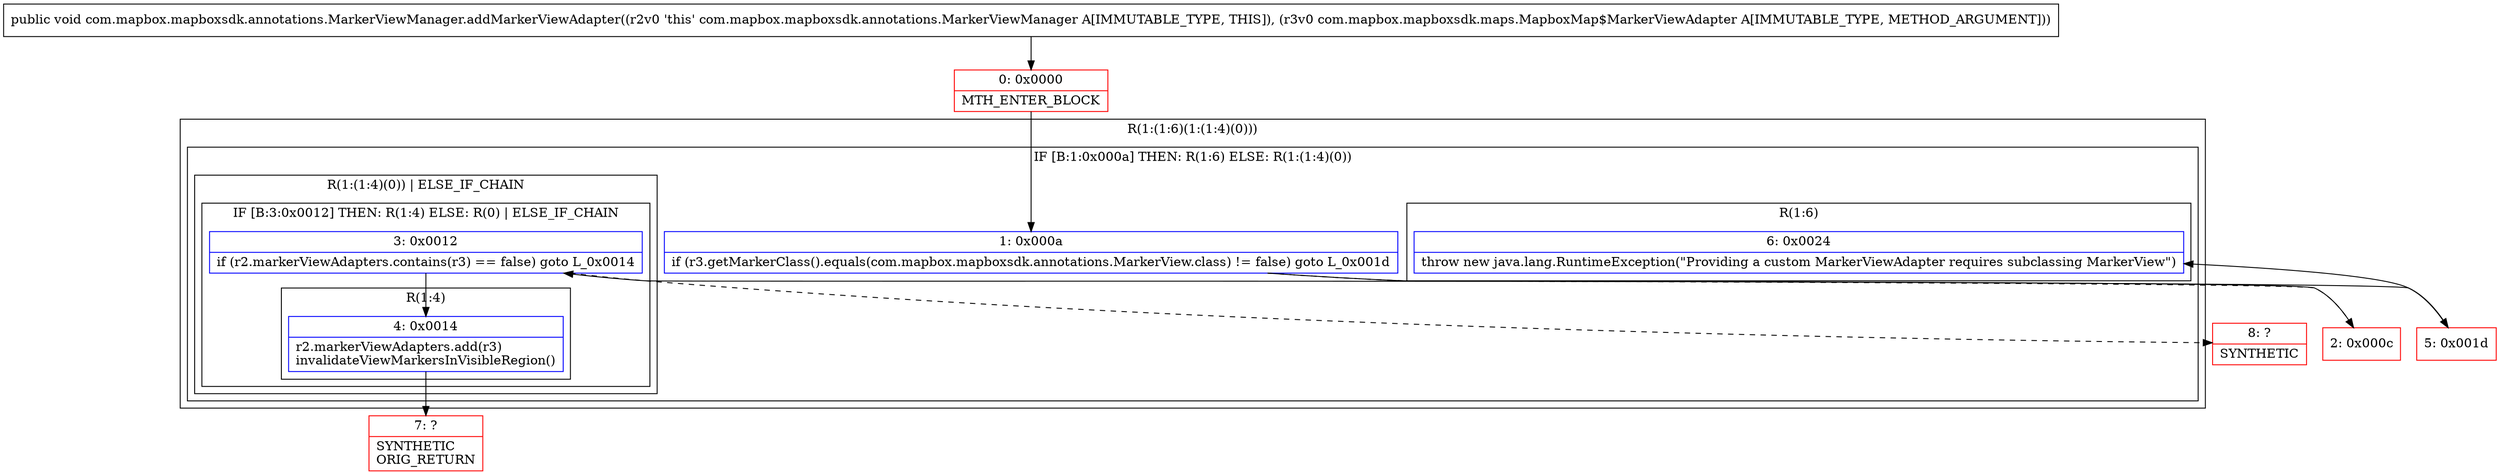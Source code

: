 digraph "CFG forcom.mapbox.mapboxsdk.annotations.MarkerViewManager.addMarkerViewAdapter(Lcom\/mapbox\/mapboxsdk\/maps\/MapboxMap$MarkerViewAdapter;)V" {
subgraph cluster_Region_548053220 {
label = "R(1:(1:6)(1:(1:4)(0)))";
node [shape=record,color=blue];
subgraph cluster_IfRegion_1695347445 {
label = "IF [B:1:0x000a] THEN: R(1:6) ELSE: R(1:(1:4)(0))";
node [shape=record,color=blue];
Node_1 [shape=record,label="{1\:\ 0x000a|if (r3.getMarkerClass().equals(com.mapbox.mapboxsdk.annotations.MarkerView.class) != false) goto L_0x001d\l}"];
subgraph cluster_Region_1371529007 {
label = "R(1:6)";
node [shape=record,color=blue];
Node_6 [shape=record,label="{6\:\ 0x0024|throw new java.lang.RuntimeException(\"Providing a custom MarkerViewAdapter requires subclassing MarkerView\")\l}"];
}
subgraph cluster_Region_1311203077 {
label = "R(1:(1:4)(0)) | ELSE_IF_CHAIN\l";
node [shape=record,color=blue];
subgraph cluster_IfRegion_1006599077 {
label = "IF [B:3:0x0012] THEN: R(1:4) ELSE: R(0) | ELSE_IF_CHAIN\l";
node [shape=record,color=blue];
Node_3 [shape=record,label="{3\:\ 0x0012|if (r2.markerViewAdapters.contains(r3) == false) goto L_0x0014\l}"];
subgraph cluster_Region_971423093 {
label = "R(1:4)";
node [shape=record,color=blue];
Node_4 [shape=record,label="{4\:\ 0x0014|r2.markerViewAdapters.add(r3)\linvalidateViewMarkersInVisibleRegion()\l}"];
}
subgraph cluster_Region_378489793 {
label = "R(0)";
node [shape=record,color=blue];
}
}
}
}
}
Node_0 [shape=record,color=red,label="{0\:\ 0x0000|MTH_ENTER_BLOCK\l}"];
Node_2 [shape=record,color=red,label="{2\:\ 0x000c}"];
Node_5 [shape=record,color=red,label="{5\:\ 0x001d}"];
Node_7 [shape=record,color=red,label="{7\:\ ?|SYNTHETIC\lORIG_RETURN\l}"];
Node_8 [shape=record,color=red,label="{8\:\ ?|SYNTHETIC\l}"];
MethodNode[shape=record,label="{public void com.mapbox.mapboxsdk.annotations.MarkerViewManager.addMarkerViewAdapter((r2v0 'this' com.mapbox.mapboxsdk.annotations.MarkerViewManager A[IMMUTABLE_TYPE, THIS]), (r3v0 com.mapbox.mapboxsdk.maps.MapboxMap$MarkerViewAdapter A[IMMUTABLE_TYPE, METHOD_ARGUMENT])) }"];
MethodNode -> Node_0;
Node_1 -> Node_2[style=dashed];
Node_1 -> Node_5;
Node_3 -> Node_4;
Node_3 -> Node_8[style=dashed];
Node_4 -> Node_7;
Node_0 -> Node_1;
Node_2 -> Node_3;
Node_5 -> Node_6;
}


